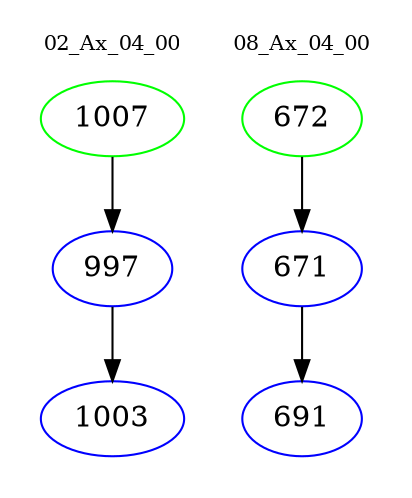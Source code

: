 digraph{
subgraph cluster_0 {
color = white
label = "02_Ax_04_00";
fontsize=10;
T0_1007 [label="1007", color="green"]
T0_1007 -> T0_997 [color="black"]
T0_997 [label="997", color="blue"]
T0_997 -> T0_1003 [color="black"]
T0_1003 [label="1003", color="blue"]
}
subgraph cluster_1 {
color = white
label = "08_Ax_04_00";
fontsize=10;
T1_672 [label="672", color="green"]
T1_672 -> T1_671 [color="black"]
T1_671 [label="671", color="blue"]
T1_671 -> T1_691 [color="black"]
T1_691 [label="691", color="blue"]
}
}

